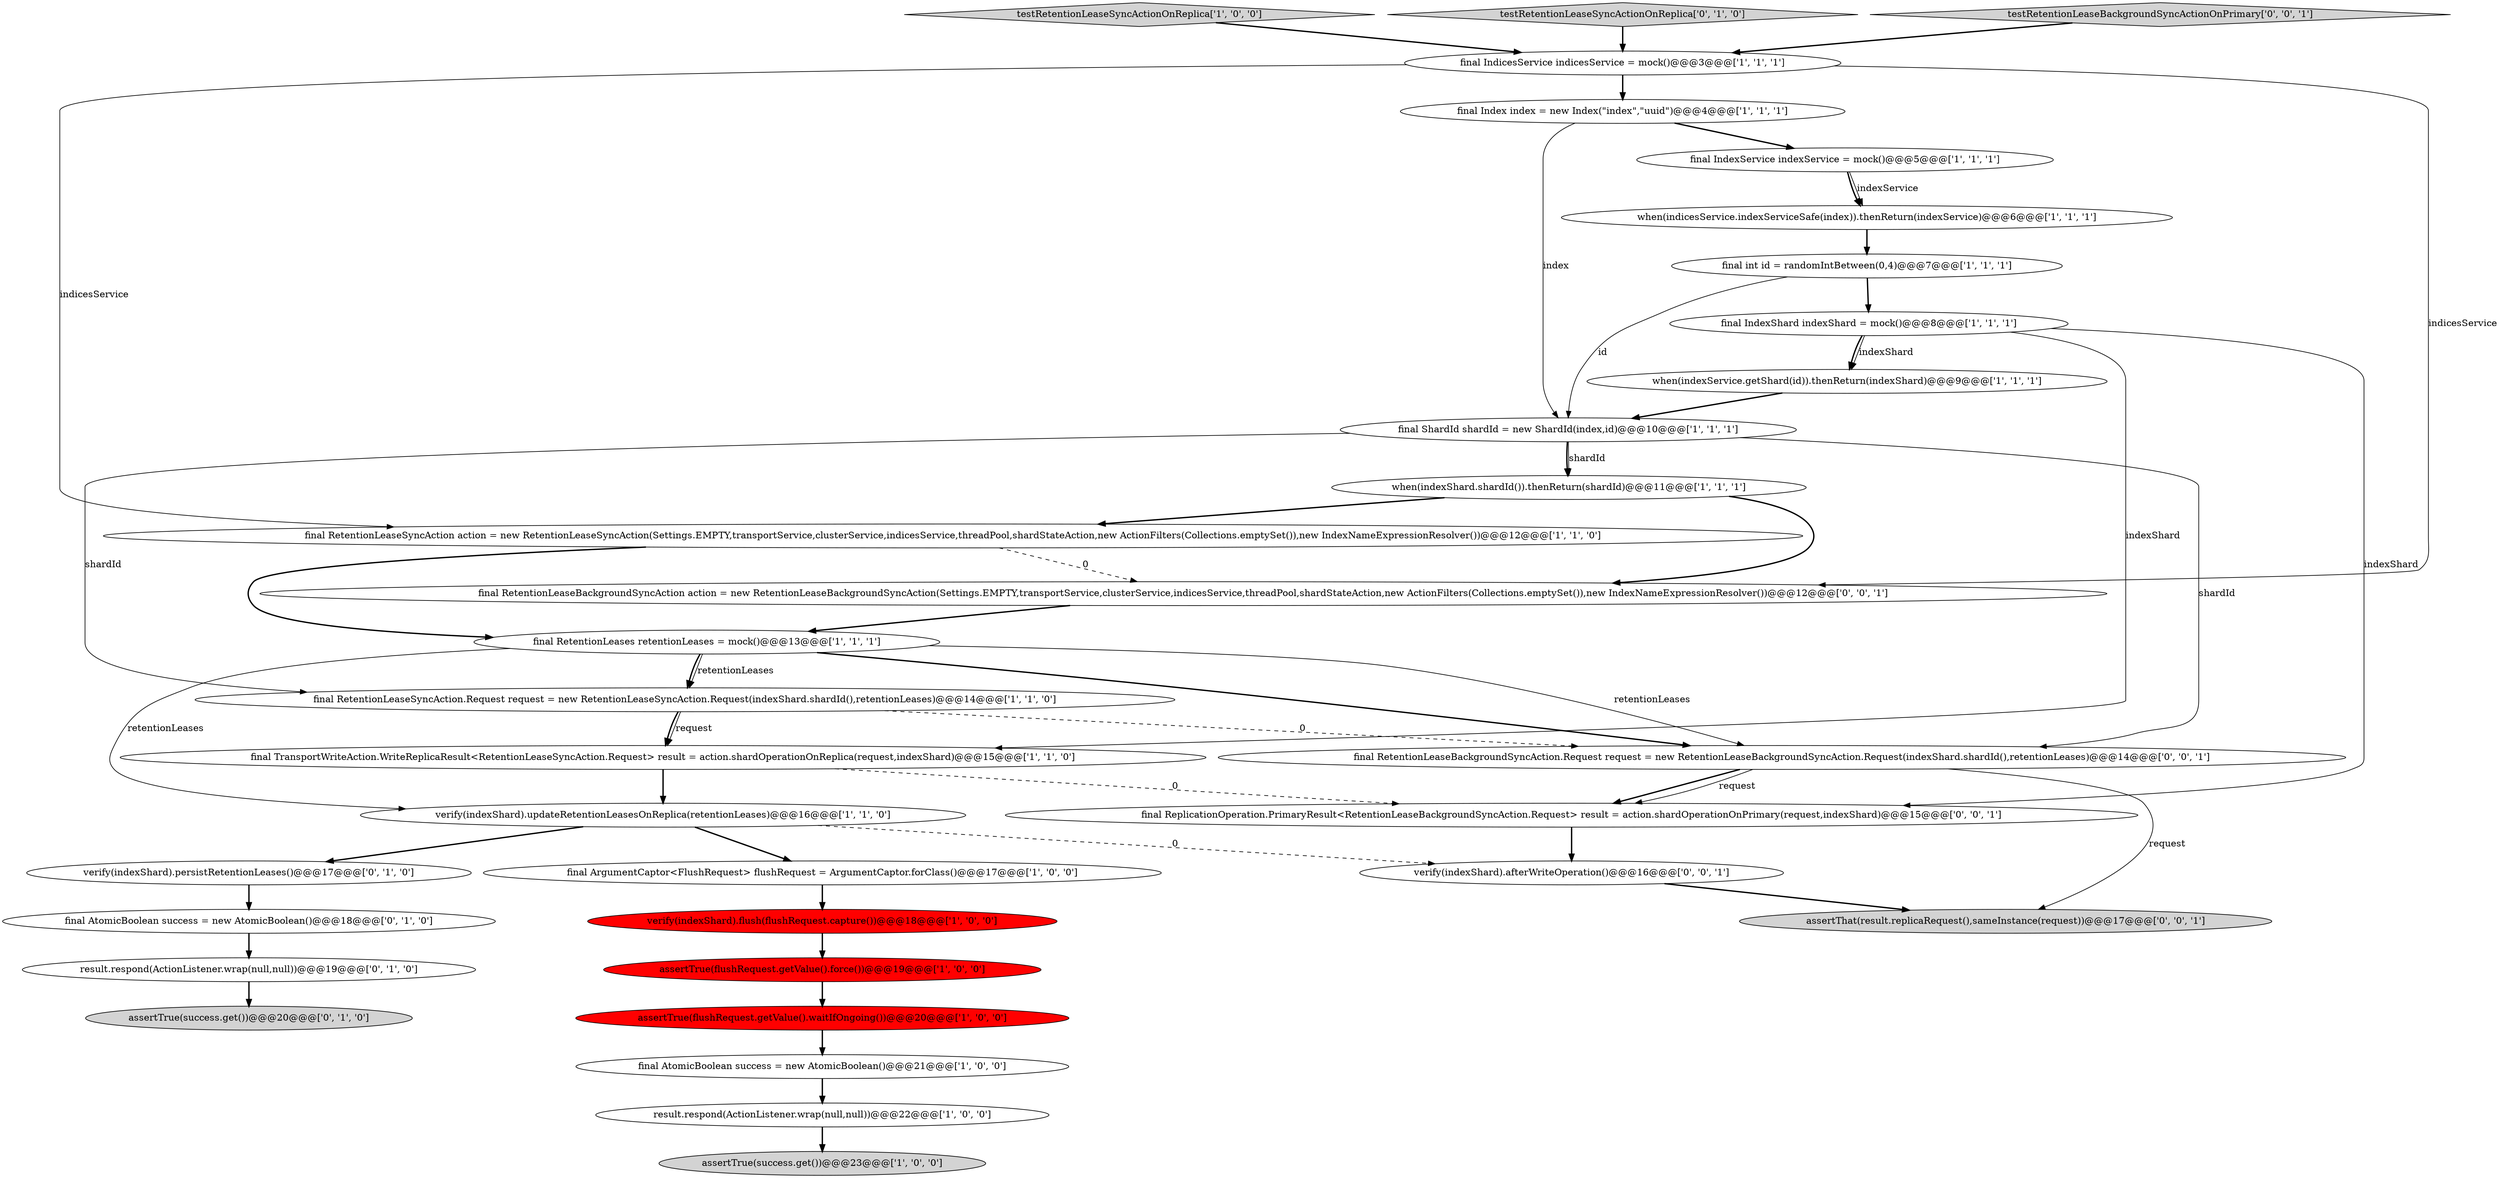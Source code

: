 digraph {
3 [style = filled, label = "final IndexShard indexShard = mock()@@@8@@@['1', '1', '1']", fillcolor = white, shape = ellipse image = "AAA0AAABBB1BBB"];
28 [style = filled, label = "final RetentionLeaseBackgroundSyncAction action = new RetentionLeaseBackgroundSyncAction(Settings.EMPTY,transportService,clusterService,indicesService,threadPool,shardStateAction,new ActionFilters(Collections.emptySet()),new IndexNameExpressionResolver())@@@12@@@['0', '0', '1']", fillcolor = white, shape = ellipse image = "AAA0AAABBB3BBB"];
31 [style = filled, label = "assertThat(result.replicaRequest(),sameInstance(request))@@@17@@@['0', '0', '1']", fillcolor = lightgray, shape = ellipse image = "AAA0AAABBB3BBB"];
7 [style = filled, label = "result.respond(ActionListener.wrap(null,null))@@@22@@@['1', '0', '0']", fillcolor = white, shape = ellipse image = "AAA0AAABBB1BBB"];
2 [style = filled, label = "final IndicesService indicesService = mock()@@@3@@@['1', '1', '1']", fillcolor = white, shape = ellipse image = "AAA0AAABBB1BBB"];
23 [style = filled, label = "assertTrue(success.get())@@@20@@@['0', '1', '0']", fillcolor = lightgray, shape = ellipse image = "AAA0AAABBB2BBB"];
8 [style = filled, label = "final Index index = new Index(\"index\",\"uuid\")@@@4@@@['1', '1', '1']", fillcolor = white, shape = ellipse image = "AAA0AAABBB1BBB"];
0 [style = filled, label = "final int id = randomIntBetween(0,4)@@@7@@@['1', '1', '1']", fillcolor = white, shape = ellipse image = "AAA0AAABBB1BBB"];
9 [style = filled, label = "assertTrue(flushRequest.getValue().waitIfOngoing())@@@20@@@['1', '0', '0']", fillcolor = red, shape = ellipse image = "AAA1AAABBB1BBB"];
19 [style = filled, label = "final RetentionLeaseSyncAction.Request request = new RetentionLeaseSyncAction.Request(indexShard.shardId(),retentionLeases)@@@14@@@['1', '1', '0']", fillcolor = white, shape = ellipse image = "AAA0AAABBB1BBB"];
1 [style = filled, label = "final IndexService indexService = mock()@@@5@@@['1', '1', '1']", fillcolor = white, shape = ellipse image = "AAA0AAABBB1BBB"];
20 [style = filled, label = "assertTrue(success.get())@@@23@@@['1', '0', '0']", fillcolor = lightgray, shape = ellipse image = "AAA0AAABBB1BBB"];
14 [style = filled, label = "final TransportWriteAction.WriteReplicaResult<RetentionLeaseSyncAction.Request> result = action.shardOperationOnReplica(request,indexShard)@@@15@@@['1', '1', '0']", fillcolor = white, shape = ellipse image = "AAA0AAABBB1BBB"];
12 [style = filled, label = "assertTrue(flushRequest.getValue().force())@@@19@@@['1', '0', '0']", fillcolor = red, shape = ellipse image = "AAA1AAABBB1BBB"];
26 [style = filled, label = "verify(indexShard).persistRetentionLeases()@@@17@@@['0', '1', '0']", fillcolor = white, shape = ellipse image = "AAA0AAABBB2BBB"];
21 [style = filled, label = "testRetentionLeaseSyncActionOnReplica['1', '0', '0']", fillcolor = lightgray, shape = diamond image = "AAA0AAABBB1BBB"];
5 [style = filled, label = "verify(indexShard).updateRetentionLeasesOnReplica(retentionLeases)@@@16@@@['1', '1', '0']", fillcolor = white, shape = ellipse image = "AAA0AAABBB1BBB"];
18 [style = filled, label = "verify(indexShard).flush(flushRequest.capture())@@@18@@@['1', '0', '0']", fillcolor = red, shape = ellipse image = "AAA1AAABBB1BBB"];
13 [style = filled, label = "final AtomicBoolean success = new AtomicBoolean()@@@21@@@['1', '0', '0']", fillcolor = white, shape = ellipse image = "AAA0AAABBB1BBB"];
22 [style = filled, label = "final AtomicBoolean success = new AtomicBoolean()@@@18@@@['0', '1', '0']", fillcolor = white, shape = ellipse image = "AAA0AAABBB2BBB"];
10 [style = filled, label = "when(indicesService.indexServiceSafe(index)).thenReturn(indexService)@@@6@@@['1', '1', '1']", fillcolor = white, shape = ellipse image = "AAA0AAABBB1BBB"];
15 [style = filled, label = "when(indexShard.shardId()).thenReturn(shardId)@@@11@@@['1', '1', '1']", fillcolor = white, shape = ellipse image = "AAA0AAABBB1BBB"];
16 [style = filled, label = "final ShardId shardId = new ShardId(index,id)@@@10@@@['1', '1', '1']", fillcolor = white, shape = ellipse image = "AAA0AAABBB1BBB"];
17 [style = filled, label = "final RetentionLeases retentionLeases = mock()@@@13@@@['1', '1', '1']", fillcolor = white, shape = ellipse image = "AAA0AAABBB1BBB"];
27 [style = filled, label = "final ReplicationOperation.PrimaryResult<RetentionLeaseBackgroundSyncAction.Request> result = action.shardOperationOnPrimary(request,indexShard)@@@15@@@['0', '0', '1']", fillcolor = white, shape = ellipse image = "AAA0AAABBB3BBB"];
25 [style = filled, label = "testRetentionLeaseSyncActionOnReplica['0', '1', '0']", fillcolor = lightgray, shape = diamond image = "AAA0AAABBB2BBB"];
29 [style = filled, label = "final RetentionLeaseBackgroundSyncAction.Request request = new RetentionLeaseBackgroundSyncAction.Request(indexShard.shardId(),retentionLeases)@@@14@@@['0', '0', '1']", fillcolor = white, shape = ellipse image = "AAA0AAABBB3BBB"];
30 [style = filled, label = "testRetentionLeaseBackgroundSyncActionOnPrimary['0', '0', '1']", fillcolor = lightgray, shape = diamond image = "AAA0AAABBB3BBB"];
6 [style = filled, label = "final ArgumentCaptor<FlushRequest> flushRequest = ArgumentCaptor.forClass()@@@17@@@['1', '0', '0']", fillcolor = white, shape = ellipse image = "AAA0AAABBB1BBB"];
32 [style = filled, label = "verify(indexShard).afterWriteOperation()@@@16@@@['0', '0', '1']", fillcolor = white, shape = ellipse image = "AAA0AAABBB3BBB"];
4 [style = filled, label = "final RetentionLeaseSyncAction action = new RetentionLeaseSyncAction(Settings.EMPTY,transportService,clusterService,indicesService,threadPool,shardStateAction,new ActionFilters(Collections.emptySet()),new IndexNameExpressionResolver())@@@12@@@['1', '1', '0']", fillcolor = white, shape = ellipse image = "AAA0AAABBB1BBB"];
24 [style = filled, label = "result.respond(ActionListener.wrap(null,null))@@@19@@@['0', '1', '0']", fillcolor = white, shape = ellipse image = "AAA0AAABBB2BBB"];
11 [style = filled, label = "when(indexService.getShard(id)).thenReturn(indexShard)@@@9@@@['1', '1', '1']", fillcolor = white, shape = ellipse image = "AAA0AAABBB1BBB"];
0->3 [style = bold, label=""];
11->16 [style = bold, label=""];
16->15 [style = bold, label=""];
1->10 [style = solid, label="indexService"];
27->32 [style = bold, label=""];
29->31 [style = solid, label="request"];
4->17 [style = bold, label=""];
16->15 [style = solid, label="shardId"];
2->4 [style = solid, label="indicesService"];
6->18 [style = bold, label=""];
17->5 [style = solid, label="retentionLeases"];
14->5 [style = bold, label=""];
3->11 [style = bold, label=""];
18->12 [style = bold, label=""];
5->26 [style = bold, label=""];
19->29 [style = dashed, label="0"];
3->11 [style = solid, label="indexShard"];
17->29 [style = solid, label="retentionLeases"];
7->20 [style = bold, label=""];
16->19 [style = solid, label="shardId"];
12->9 [style = bold, label=""];
14->27 [style = dashed, label="0"];
3->27 [style = solid, label="indexShard"];
17->19 [style = bold, label=""];
25->2 [style = bold, label=""];
26->22 [style = bold, label=""];
4->28 [style = dashed, label="0"];
21->2 [style = bold, label=""];
8->1 [style = bold, label=""];
5->32 [style = dashed, label="0"];
29->27 [style = bold, label=""];
19->14 [style = solid, label="request"];
19->14 [style = bold, label=""];
5->6 [style = bold, label=""];
16->29 [style = solid, label="shardId"];
15->28 [style = bold, label=""];
0->16 [style = solid, label="id"];
2->28 [style = solid, label="indicesService"];
13->7 [style = bold, label=""];
17->19 [style = solid, label="retentionLeases"];
29->27 [style = solid, label="request"];
10->0 [style = bold, label=""];
15->4 [style = bold, label=""];
3->14 [style = solid, label="indexShard"];
28->17 [style = bold, label=""];
22->24 [style = bold, label=""];
30->2 [style = bold, label=""];
17->29 [style = bold, label=""];
1->10 [style = bold, label=""];
8->16 [style = solid, label="index"];
32->31 [style = bold, label=""];
2->8 [style = bold, label=""];
9->13 [style = bold, label=""];
24->23 [style = bold, label=""];
}
